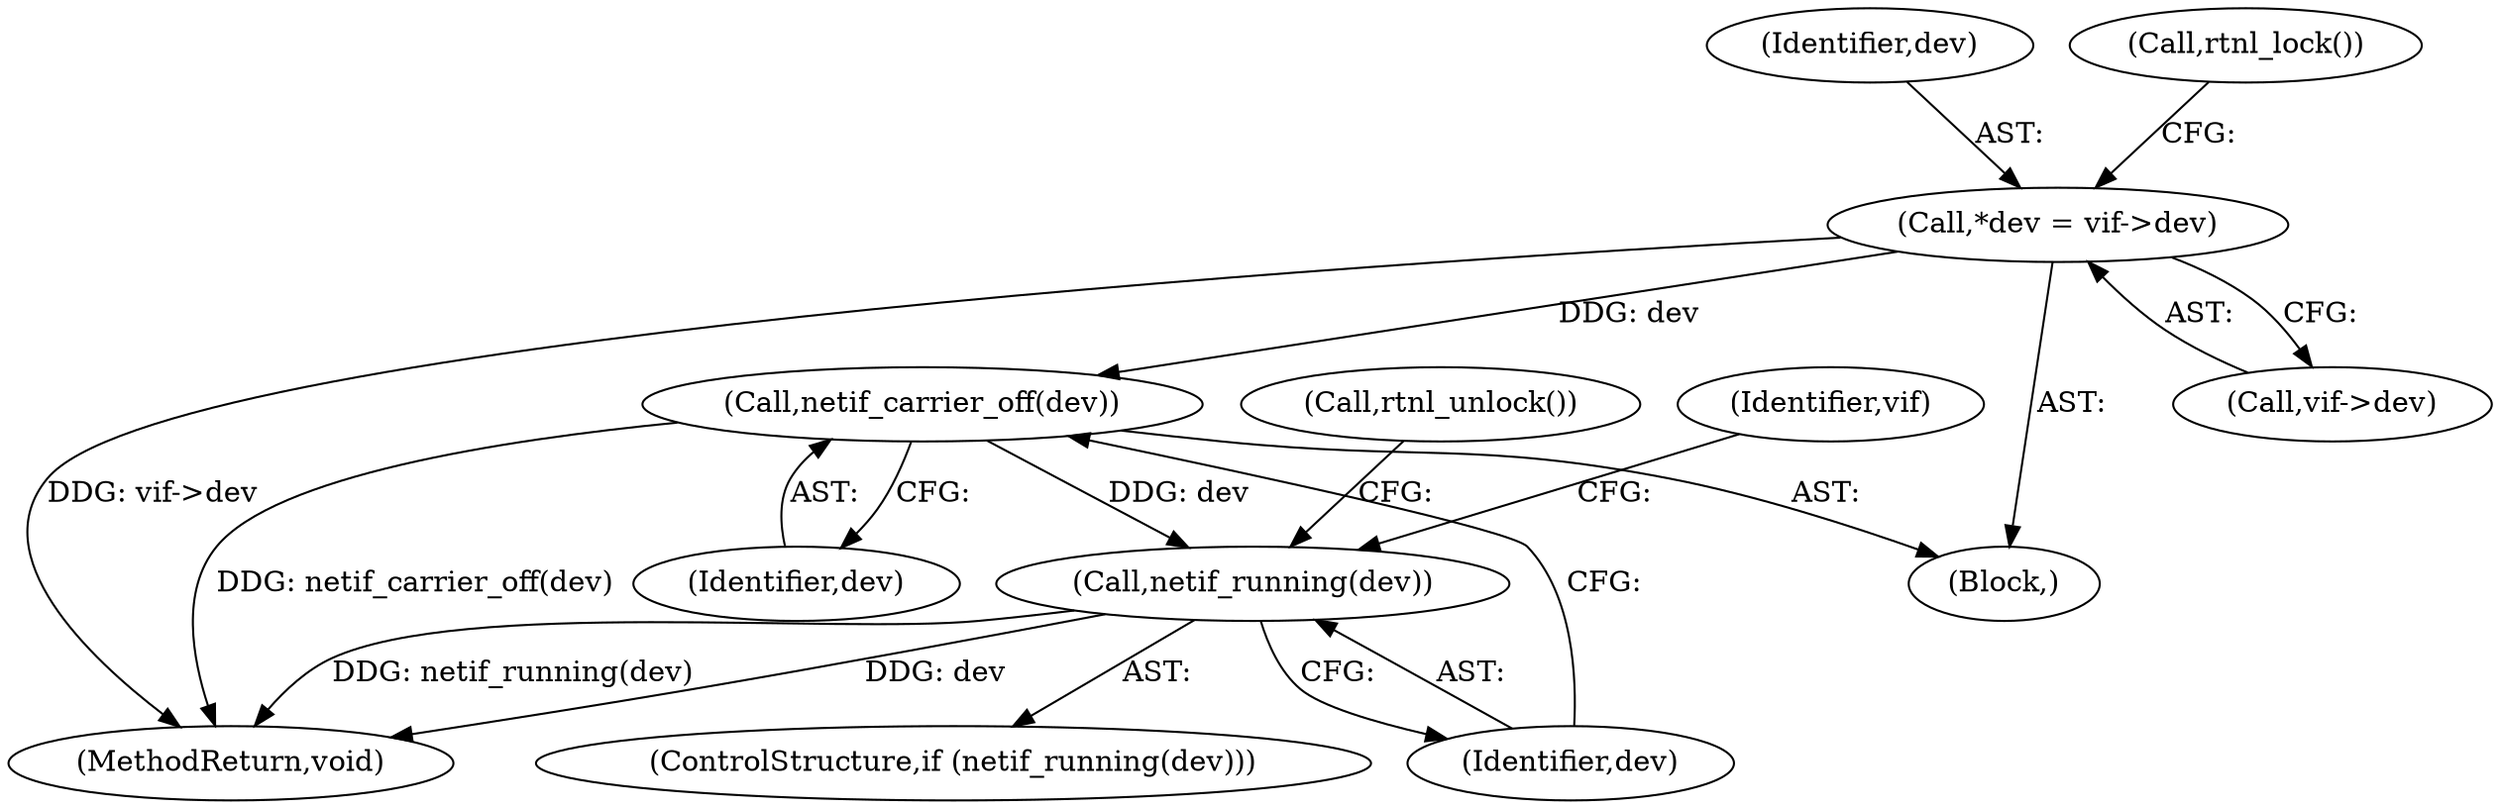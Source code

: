 digraph "0_linux_48856286b64e4b66ec62b94e504d0b29c1ade664@pointer" {
"1000105" [label="(Call,*dev = vif->dev)"];
"1000111" [label="(Call,netif_carrier_off(dev))"];
"1000114" [label="(Call,netif_running(dev))"];
"1000113" [label="(ControlStructure,if (netif_running(dev)))"];
"1000117" [label="(Identifier,vif)"];
"1000115" [label="(Identifier,dev)"];
"1000107" [label="(Call,vif->dev)"];
"1000114" [label="(Call,netif_running(dev))"];
"1000103" [label="(Block,)"];
"1000106" [label="(Identifier,dev)"];
"1000121" [label="(MethodReturn,void)"];
"1000111" [label="(Call,netif_carrier_off(dev))"];
"1000105" [label="(Call,*dev = vif->dev)"];
"1000110" [label="(Call,rtnl_lock())"];
"1000112" [label="(Identifier,dev)"];
"1000118" [label="(Call,rtnl_unlock())"];
"1000105" -> "1000103"  [label="AST: "];
"1000105" -> "1000107"  [label="CFG: "];
"1000106" -> "1000105"  [label="AST: "];
"1000107" -> "1000105"  [label="AST: "];
"1000110" -> "1000105"  [label="CFG: "];
"1000105" -> "1000121"  [label="DDG: vif->dev"];
"1000105" -> "1000111"  [label="DDG: dev"];
"1000111" -> "1000103"  [label="AST: "];
"1000111" -> "1000112"  [label="CFG: "];
"1000112" -> "1000111"  [label="AST: "];
"1000115" -> "1000111"  [label="CFG: "];
"1000111" -> "1000121"  [label="DDG: netif_carrier_off(dev)"];
"1000111" -> "1000114"  [label="DDG: dev"];
"1000114" -> "1000113"  [label="AST: "];
"1000114" -> "1000115"  [label="CFG: "];
"1000115" -> "1000114"  [label="AST: "];
"1000117" -> "1000114"  [label="CFG: "];
"1000118" -> "1000114"  [label="CFG: "];
"1000114" -> "1000121"  [label="DDG: netif_running(dev)"];
"1000114" -> "1000121"  [label="DDG: dev"];
}

